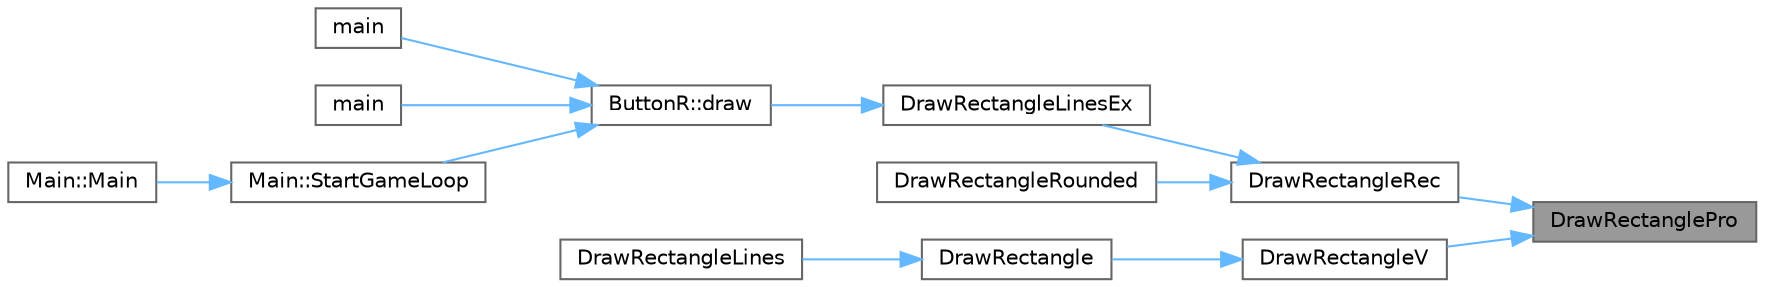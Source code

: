 digraph "DrawRectanglePro"
{
 // LATEX_PDF_SIZE
  bgcolor="transparent";
  edge [fontname=Helvetica,fontsize=10,labelfontname=Helvetica,labelfontsize=10];
  node [fontname=Helvetica,fontsize=10,shape=box,height=0.2,width=0.4];
  rankdir="RL";
  Node1 [id="Node000001",label="DrawRectanglePro",height=0.2,width=0.4,color="gray40", fillcolor="grey60", style="filled", fontcolor="black",tooltip=" "];
  Node1 -> Node2 [id="edge23_Node000001_Node000002",dir="back",color="steelblue1",style="solid",tooltip=" "];
  Node2 [id="Node000002",label="DrawRectangleRec",height=0.2,width=0.4,color="grey40", fillcolor="white", style="filled",URL="$_classes_2lib_2rshapes_8c.html#a51b4389f19518f889846c40f99b29b99",tooltip=" "];
  Node2 -> Node3 [id="edge24_Node000002_Node000003",dir="back",color="steelblue1",style="solid",tooltip=" "];
  Node3 [id="Node000003",label="DrawRectangleLinesEx",height=0.2,width=0.4,color="grey40", fillcolor="white", style="filled",URL="$_old_2_classes_2lib_2rshapes_8c.html#aa1f3d05d8852175e053731408ace1f67",tooltip=" "];
  Node3 -> Node4 [id="edge25_Node000003_Node000004",dir="back",color="steelblue1",style="solid",tooltip=" "];
  Node4 [id="Node000004",label="ButtonR::draw",height=0.2,width=0.4,color="grey40", fillcolor="white", style="filled",URL="$class_button_r.html#ad36c81f6d7ea469f1c4849105089aaf5",tooltip=" "];
  Node4 -> Node5 [id="edge26_Node000004_Node000005",dir="back",color="steelblue1",style="solid",tooltip=" "];
  Node5 [id="Node000005",label="main",height=0.2,width=0.4,color="grey40", fillcolor="white", style="filled",URL="$lib_2_buttons_2src_2main_8cpp.html#ae66f6b31b5ad750f1fe042a706a4e3d4",tooltip=" "];
  Node4 -> Node6 [id="edge27_Node000004_Node000006",dir="back",color="steelblue1",style="solid",tooltip=" "];
  Node6 [id="Node000006",label="main",height=0.2,width=0.4,color="grey40", fillcolor="white", style="filled",URL="$main_8cpp.html#a840291bc02cba5474a4cb46a9b9566fe",tooltip=" "];
  Node4 -> Node7 [id="edge28_Node000004_Node000007",dir="back",color="steelblue1",style="solid",tooltip=" "];
  Node7 [id="Node000007",label="Main::StartGameLoop",height=0.2,width=0.4,color="grey40", fillcolor="white", style="filled",URL="$class_main.html#ae41f68a79f75d932839c81505b01b365",tooltip=" "];
  Node7 -> Node8 [id="edge29_Node000007_Node000008",dir="back",color="steelblue1",style="solid",tooltip=" "];
  Node8 [id="Node000008",label="Main::Main",height=0.2,width=0.4,color="grey40", fillcolor="white", style="filled",URL="$class_main.html#a50d4361a1b613205467a441b5c40c199",tooltip=" "];
  Node2 -> Node9 [id="edge30_Node000002_Node000009",dir="back",color="steelblue1",style="solid",tooltip=" "];
  Node9 [id="Node000009",label="DrawRectangleRounded",height=0.2,width=0.4,color="grey40", fillcolor="white", style="filled",URL="$_classes_2lib_2rshapes_8c.html#a332d67c1af514eb5abf5938d43338fd0",tooltip=" "];
  Node1 -> Node10 [id="edge31_Node000001_Node000010",dir="back",color="steelblue1",style="solid",tooltip=" "];
  Node10 [id="Node000010",label="DrawRectangleV",height=0.2,width=0.4,color="grey40", fillcolor="white", style="filled",URL="$_classes_2lib_2rshapes_8c.html#ae9beffeac80a9e7a75b5c41c4ac65116",tooltip=" "];
  Node10 -> Node11 [id="edge32_Node000010_Node000011",dir="back",color="steelblue1",style="solid",tooltip=" "];
  Node11 [id="Node000011",label="DrawRectangle",height=0.2,width=0.4,color="grey40", fillcolor="white", style="filled",URL="$_classes_2lib_2rshapes_8c.html#ab15c4e24ebb9c6f01109bf3d96c26848",tooltip=" "];
  Node11 -> Node12 [id="edge33_Node000011_Node000012",dir="back",color="steelblue1",style="solid",tooltip=" "];
  Node12 [id="Node000012",label="DrawRectangleLines",height=0.2,width=0.4,color="grey40", fillcolor="white", style="filled",URL="$_classes_2lib_2rshapes_8c.html#a3a98ce64f72ccb28fbd2edbf5b236c3c",tooltip=" "];
}
